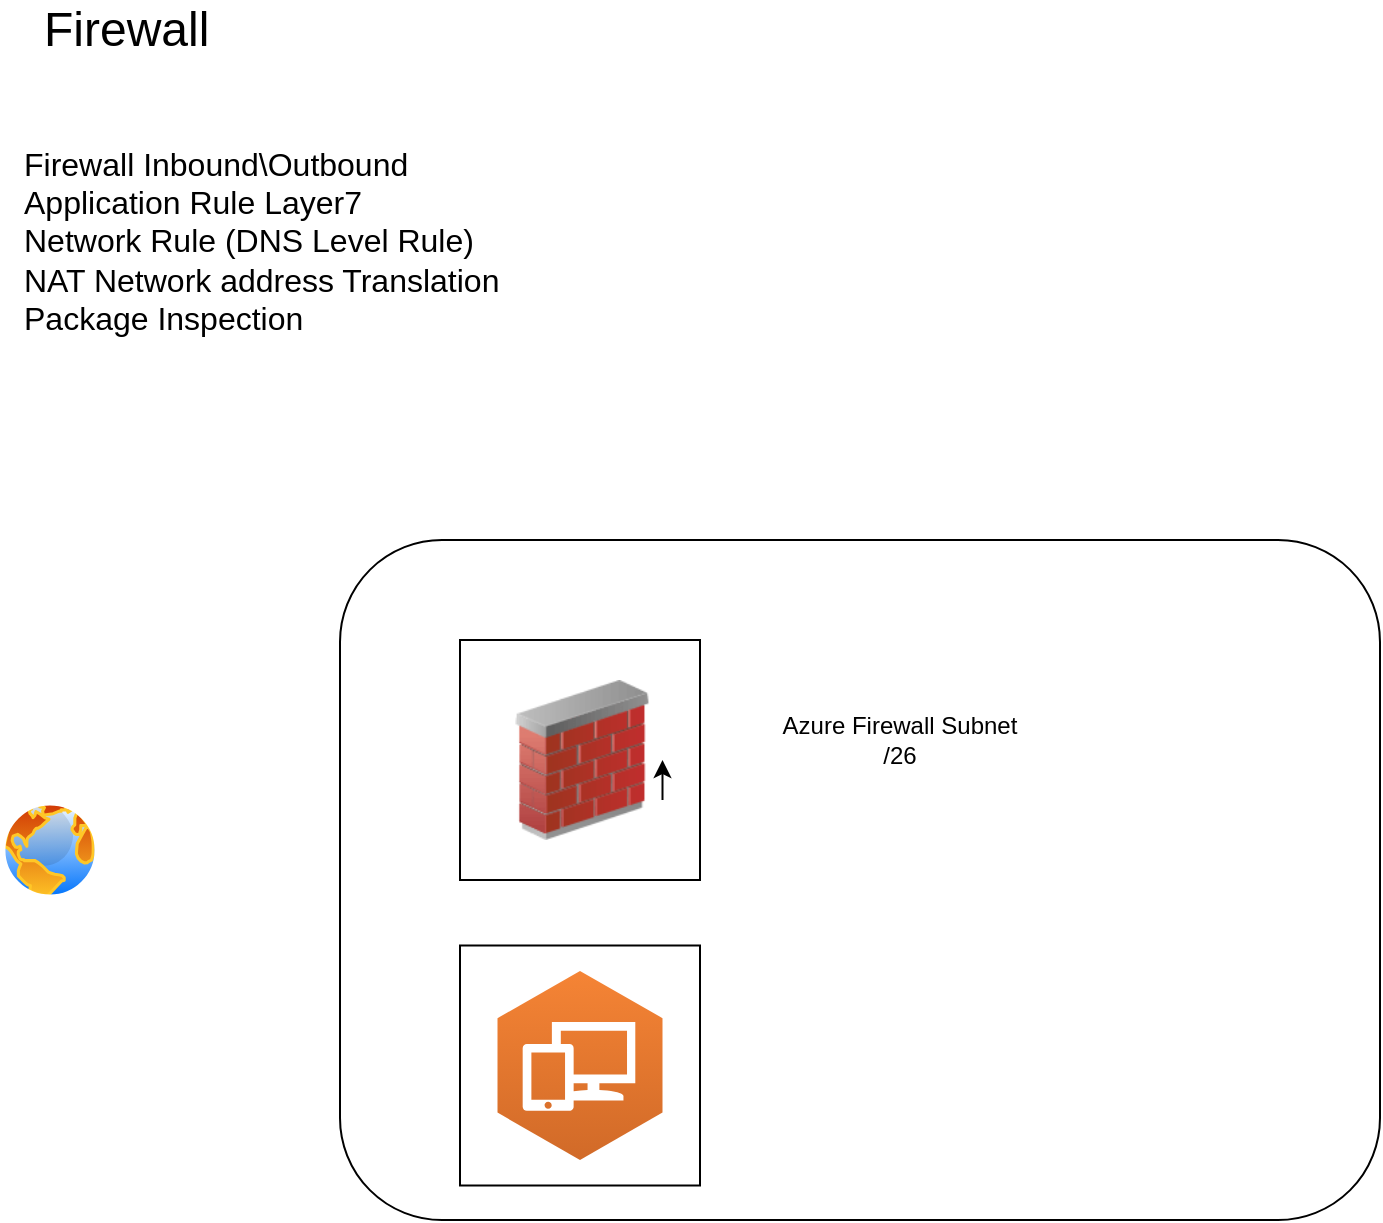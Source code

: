 <mxfile version="24.6.4" type="github">
  <diagram name="Page-1" id="QJOc4FPXJreE6Yzap2Jc">
    <mxGraphModel dx="954" dy="647" grid="1" gridSize="10" guides="1" tooltips="1" connect="1" arrows="1" fold="1" page="1" pageScale="1" pageWidth="827" pageHeight="1169" math="0" shadow="0">
      <root>
        <mxCell id="0" />
        <mxCell id="1" parent="0" />
        <mxCell id="AW5dsRTVW_Ctcq2CAhQz-2" value="&lt;font size=&quot;3&quot;&gt;Firewall Inbound\Outbound&lt;/font&gt;&lt;div&gt;&lt;font size=&quot;3&quot;&gt;Application Rule Layer7&lt;/font&gt;&lt;/div&gt;&lt;div&gt;&lt;font size=&quot;3&quot;&gt;Network Rule (DNS Level Rule)&lt;/font&gt;&lt;/div&gt;&lt;div&gt;&lt;font size=&quot;3&quot;&gt;NAT Network address Translation&lt;/font&gt;&lt;/div&gt;&lt;div&gt;&lt;font size=&quot;3&quot;&gt;Package Inspection&lt;/font&gt;&lt;/div&gt;&lt;div&gt;&lt;font size=&quot;3&quot;&gt;&lt;br&gt;&lt;/font&gt;&lt;/div&gt;" style="text;html=1;align=left;verticalAlign=middle;whiteSpace=wrap;rounded=0;" vertex="1" parent="1">
          <mxGeometry x="40" y="110" width="270" height="80" as="geometry" />
        </mxCell>
        <mxCell id="AW5dsRTVW_Ctcq2CAhQz-3" value="&lt;font style=&quot;font-size: 24px;&quot;&gt;Firewall&lt;/font&gt;" style="text;html=1;align=left;verticalAlign=middle;whiteSpace=wrap;rounded=0;" vertex="1" parent="1">
          <mxGeometry x="50" y="20" width="190" height="30" as="geometry" />
        </mxCell>
        <mxCell id="AW5dsRTVW_Ctcq2CAhQz-4" value="" style="image;aspect=fixed;perimeter=ellipsePerimeter;html=1;align=center;shadow=0;dashed=0;spacingTop=3;image=img/lib/active_directory/internet_globe.svg;" vertex="1" parent="1">
          <mxGeometry x="30" y="420" width="50" height="50" as="geometry" />
        </mxCell>
        <mxCell id="AW5dsRTVW_Ctcq2CAhQz-5" value="" style="rounded=1;whiteSpace=wrap;html=1;" vertex="1" parent="1">
          <mxGeometry x="200" y="290" width="520" height="340" as="geometry" />
        </mxCell>
        <mxCell id="AW5dsRTVW_Ctcq2CAhQz-7" value="" style="whiteSpace=wrap;html=1;aspect=fixed;" vertex="1" parent="1">
          <mxGeometry x="260" y="340" width="120" height="120" as="geometry" />
        </mxCell>
        <mxCell id="AW5dsRTVW_Ctcq2CAhQz-8" value="" style="image;html=1;image=img/lib/clip_art/networking/Firewall_02_128x128.png" vertex="1" parent="1">
          <mxGeometry x="281.25" y="360" width="80" height="80" as="geometry" />
        </mxCell>
        <mxCell id="AW5dsRTVW_Ctcq2CAhQz-9" value="Azure Firewall Subnet&lt;div&gt;/26&lt;/div&gt;" style="text;html=1;align=center;verticalAlign=middle;whiteSpace=wrap;rounded=0;" vertex="1" parent="1">
          <mxGeometry x="400" y="360" width="160" height="60" as="geometry" />
        </mxCell>
        <mxCell id="AW5dsRTVW_Ctcq2CAhQz-10" value="" style="rounded=0;whiteSpace=wrap;html=1;" vertex="1" parent="1">
          <mxGeometry x="260" y="492.75" width="120" height="120" as="geometry" />
        </mxCell>
        <mxCell id="AW5dsRTVW_Ctcq2CAhQz-11" value="" style="outlineConnect=0;dashed=0;verticalLabelPosition=bottom;verticalAlign=top;align=center;html=1;shape=mxgraph.aws3.workspaces;fillColor=#D16A28;gradientColor=#F58435;gradientDirection=north;" vertex="1" parent="1">
          <mxGeometry x="278.75" y="505.5" width="82.5" height="94.5" as="geometry" />
        </mxCell>
        <mxCell id="AW5dsRTVW_Ctcq2CAhQz-12" style="edgeStyle=orthogonalEdgeStyle;rounded=0;orthogonalLoop=1;jettySize=auto;html=1;exitX=1;exitY=0.75;exitDx=0;exitDy=0;entryX=1;entryY=0.5;entryDx=0;entryDy=0;" edge="1" parent="1" source="AW5dsRTVW_Ctcq2CAhQz-8" target="AW5dsRTVW_Ctcq2CAhQz-8">
          <mxGeometry relative="1" as="geometry" />
        </mxCell>
      </root>
    </mxGraphModel>
  </diagram>
</mxfile>
